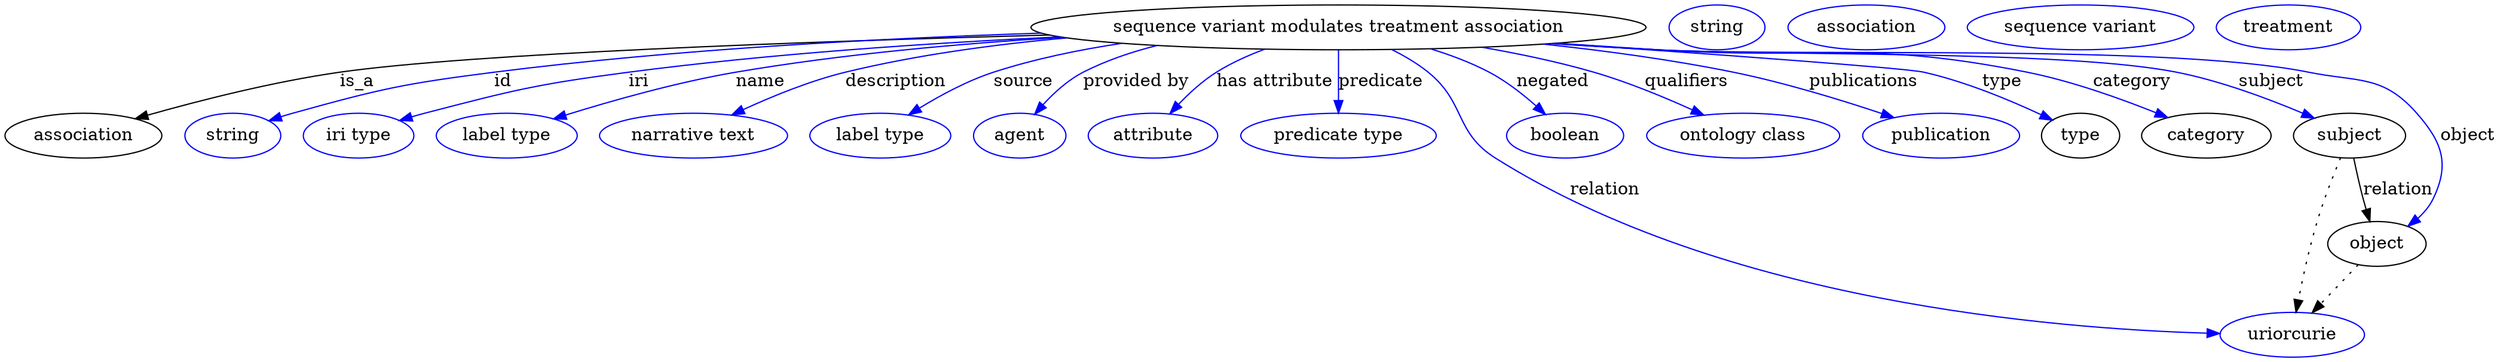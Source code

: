 digraph {
	graph [bb="0,0,1998,283"];
	node [label="\N"];
	"sequence variant modulates treatment association"	 [height=0.5,
		label="sequence variant modulates treatment association",
		pos="1070,265",
		width=6.8605];
	association	 [height=0.5,
		pos="63.044,178",
		width=1.7512];
	"sequence variant modulates treatment association" -> association	 [label=is_a,
		lp="281.04,221.5",
		pos="e,105.92,191.39 834.04,259.64 637.14,254.2 372.34,244.36 267.04,229 214.82,221.38 156.51,206.1 115.66,194.24"];
	id	 [color=blue,
		height=0.5,
		label=string,
		pos="182.04,178",
		width=1.0652];
	"sequence variant modulates treatment association" -> id	 [color=blue,
		label=id,
		lp="398.04,221.5",
		pos="e,211.25,189.78 849.45,256.86 685.71,250.15 476.59,239.97 391.04,229 318.59,219.71 300.23,216.22 230.04,196 227.06,195.14 224,194.18 \
220.94,193.17",
		style=solid];
	iri	 [color=blue,
		height=0.5,
		label="iri type",
		pos="283.04,178",
		width=1.2277];
	"sequence variant modulates treatment association" -> iri	 [color=blue,
		label=iri,
		lp="507.04,221.5",
		pos="e,316.21,189.99 843.23,257.83 738.19,252.69 611.92,243.91 499.04,229 425.77,219.32 407.41,215.26 336.04,196 332.71,195.1 329.27,\
194.1 325.83,193.05",
		style=solid];
	name	 [color=blue,
		height=0.5,
		label="label type",
		pos="402.04,178",
		width=1.5707];
	"sequence variant modulates treatment association" -> name	 [color=blue,
		label=name,
		lp="605.04,221.5",
		pos="e,440.8,191.21 871.89,254.25 762.85,247.54 639,238.43 585.04,229 538.72,220.91 487.22,206.01 450.69,194.39",
		style=solid];
	description	 [color=blue,
		height=0.5,
		label="narrative text",
		pos="552.04,178",
		width=2.0943];
	"sequence variant modulates treatment association" -> description	 [color=blue,
		label=description,
		lp="714.04,221.5",
		pos="e,583.47,194.42 881.02,253.38 798.81,247.19 712.37,238.82 673.04,229 645.25,222.06 615.58,209.64 592.58,198.8",
		style=solid];
	source	 [color=blue,
		height=0.5,
		label="label type",
		pos="702.04,178",
		width=1.5707];
	"sequence variant modulates treatment association" -> source	 [color=blue,
		label=source,
		lp="816.54,221.5",
		pos="e,725.3,194.53 919.65,250.69 867.65,244.64 816.34,237.11 792.04,229 771.63,222.19 750.61,210.58 734.03,200.16",
		style=solid];
	"provided by"	 [color=blue,
		height=0.5,
		label=agent,
		pos="814.04,178",
		width=1.0291];
	"sequence variant modulates treatment association" -> "provided by"	 [color=blue,
		label="provided by",
		lp="907.54,221.5",
		pos="e,826.79,195.44 945.77,249.41 911.75,243.77 880.11,236.84 865.04,229 853.07,222.77 842.13,212.74 833.49,203.22",
		style=solid];
	"has attribute"	 [color=blue,
		height=0.5,
		label=attribute,
		pos="921.04,178",
		width=1.4443];
	"sequence variant modulates treatment association" -> "has attribute"	 [color=blue,
		label="has attribute",
		lp="1019,221.5",
		pos="e,935.12,195.55 1009.8,247.54 996.83,242.52 983.58,236.37 972.04,229 961,221.94 950.46,212.13 941.86,202.99",
		style=solid];
	predicate	 [color=blue,
		height=0.5,
		label="predicate type",
		pos="1070,178",
		width=2.1845];
	"sequence variant modulates treatment association" -> predicate	 [color=blue,
		label=predicate,
		lp="1104.5,221.5",
		pos="e,1070,196 1070,246.97 1070,235.19 1070,219.56 1070,206.16",
		style=solid];
	relation	 [color=blue,
		height=0.5,
		label=uriorcurie,
		pos="1834,18",
		width=1.6068];
	"sequence variant modulates treatment association" -> relation	 [color=blue,
		label=relation,
		lp="1298,134.5",
		pos="e,1780.8,25.082 1114.5,247.13 1124.4,242.06 1134.5,235.99 1143,229 1172.9,204.48 1163.4,180.78 1196,160 1292,98.867 1628.9,46.396 \
1770.6,26.513",
		style=solid];
	negated	 [color=blue,
		height=0.5,
		label=boolean,
		pos="1252,178",
		width=1.2999];
	"sequence variant modulates treatment association" -> negated	 [color=blue,
		label=negated,
		lp="1242,221.5",
		pos="e,1235.3,195.26 1145.2,247.82 1160.8,242.83 1176.9,236.62 1191,229 1204.2,221.92 1217.2,211.7 1227.7,202.26",
		style=solid];
	qualifiers	 [color=blue,
		height=0.5,
		label="ontology class",
		pos="1394,178",
		width=2.1484];
	"sequence variant modulates treatment association" -> qualifiers	 [color=blue,
		label=qualifiers,
		lp="1350,221.5",
		pos="e,1361.5,194.39 1187.7,249.14 1216.5,243.94 1247.2,237.3 1275,229 1301.4,221.14 1329.8,209.13 1352.2,198.73",
		style=solid];
	publications	 [color=blue,
		height=0.5,
		label=publication,
		pos="1552,178",
		width=1.7512];
	"sequence variant modulates treatment association" -> publications	 [color=blue,
		label=publications,
		lp="1487,221.5",
		pos="e,1513.5,192.26 1239.3,251.83 1287.7,246.45 1340.2,239.05 1388,229 1427.7,220.67 1471.5,206.8 1503.8,195.63",
		style=solid];
	type	 [height=0.5,
		pos="1664,178",
		width=0.86659];
	"sequence variant modulates treatment association" -> type	 [color=blue,
		label=type,
		lp="1599,221.5",
		pos="e,1640.5,189.97 1247.1,252.43 1372.4,243.36 1520.7,232.16 1535,229 1569,221.53 1605.8,206.24 1631.3,194.34",
		style=solid];
	category	 [height=0.5,
		pos="1765,178",
		width=1.4443];
	"sequence variant modulates treatment association" -> category	 [color=blue,
		label=category,
		lp="1705,221.5",
		pos="e,1732.7,192.19 1246.6,252.38 1273.3,250.54 1300.4,248.69 1326,247 1456.2,238.42 1491.1,254.76 1619,229 1655.2,221.71 1694.6,207.55 \
1723.4,195.99",
		style=solid];
	subject	 [height=0.5,
		pos="1880,178",
		width=1.2457];
	"sequence variant modulates treatment association" -> subject	 [color=blue,
		label=subject,
		lp="1817.5,221.5",
		pos="e,1850.7,191.78 1243.5,252.17 1271.1,250.31 1299.4,248.52 1326,247 1418.2,241.76 1650.5,247.11 1741,229 1776.1,221.98 1814.1,207.54 \
1841.5,195.8",
		style=solid];
	object	 [height=0.5,
		pos="1902,91",
		width=1.1013];
	"sequence variant modulates treatment association" -> object	 [color=blue,
		label=object,
		lp="1975.5,178",
		pos="e,1927.5,105.11 1242.1,252.05 1270.2,250.19 1298.9,248.42 1326,247 1442,240.93 1734.3,252.11 1848,229 1888.2,220.85 1907,226.77 \
1934,196 1954.6,172.55 1960.6,155.13 1947,127 1944.3,121.2 1940,116.04 1935.3,111.57",
		style=solid];
	association_type	 [color=blue,
		height=0.5,
		label=string,
		pos="1373,265",
		width=1.0652];
	association_category	 [color=blue,
		height=0.5,
		label=association,
		pos="1492,265",
		width=1.7512];
	subject -> relation	 [pos="e,1836.9,36.006 1872.1,160.13 1866.2,146.37 1858.3,126.75 1853,109 1846.8,88.182 1841.9,64.102 1838.6,45.943",
		style=dotted];
	subject -> object	 [label=relation,
		lp="1919,134.5",
		pos="e,1896.3,108.86 1883.5,159.97 1885.5,150.18 1888.2,137.87 1891,127 1891.7,124.31 1892.5,121.51 1893.3,118.73"];
	"sequence variant modulates treatment association_subject"	 [color=blue,
		height=0.5,
		label="sequence variant",
		pos="1664,265",
		width=2.5276];
	object -> relation	 [pos="e,1850.2,35.346 1886.3,74.069 1877.6,64.805 1866.8,53.154 1857.2,42.876",
		style=dotted];
	"sequence variant modulates treatment association_object"	 [color=blue,
		height=0.5,
		label=treatment,
		pos="1831,265",
		width=1.6068];
}
